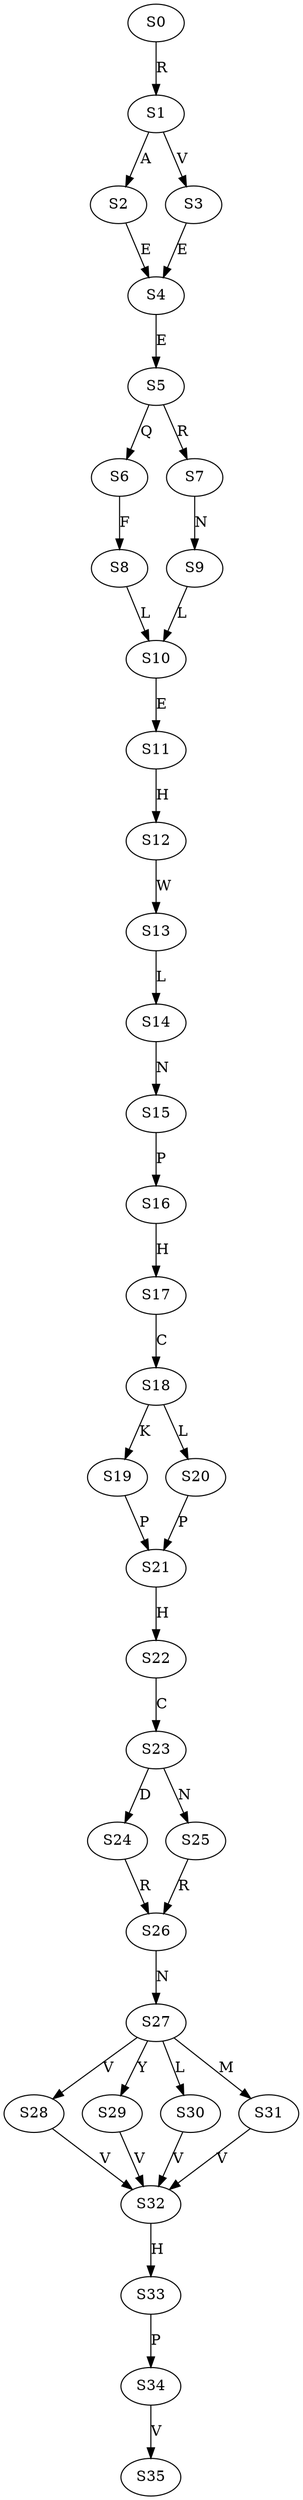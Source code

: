 strict digraph  {
	S0 -> S1 [ label = R ];
	S1 -> S2 [ label = A ];
	S1 -> S3 [ label = V ];
	S2 -> S4 [ label = E ];
	S3 -> S4 [ label = E ];
	S4 -> S5 [ label = E ];
	S5 -> S6 [ label = Q ];
	S5 -> S7 [ label = R ];
	S6 -> S8 [ label = F ];
	S7 -> S9 [ label = N ];
	S8 -> S10 [ label = L ];
	S9 -> S10 [ label = L ];
	S10 -> S11 [ label = E ];
	S11 -> S12 [ label = H ];
	S12 -> S13 [ label = W ];
	S13 -> S14 [ label = L ];
	S14 -> S15 [ label = N ];
	S15 -> S16 [ label = P ];
	S16 -> S17 [ label = H ];
	S17 -> S18 [ label = C ];
	S18 -> S19 [ label = K ];
	S18 -> S20 [ label = L ];
	S19 -> S21 [ label = P ];
	S20 -> S21 [ label = P ];
	S21 -> S22 [ label = H ];
	S22 -> S23 [ label = C ];
	S23 -> S24 [ label = D ];
	S23 -> S25 [ label = N ];
	S24 -> S26 [ label = R ];
	S25 -> S26 [ label = R ];
	S26 -> S27 [ label = N ];
	S27 -> S28 [ label = V ];
	S27 -> S29 [ label = Y ];
	S27 -> S30 [ label = L ];
	S27 -> S31 [ label = M ];
	S28 -> S32 [ label = V ];
	S29 -> S32 [ label = V ];
	S30 -> S32 [ label = V ];
	S31 -> S32 [ label = V ];
	S32 -> S33 [ label = H ];
	S33 -> S34 [ label = P ];
	S34 -> S35 [ label = V ];
}
